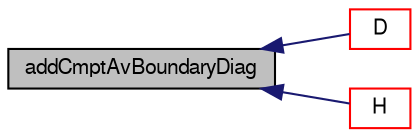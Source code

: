digraph "addCmptAvBoundaryDiag"
{
  bgcolor="transparent";
  edge [fontname="FreeSans",fontsize="10",labelfontname="FreeSans",labelfontsize="10"];
  node [fontname="FreeSans",fontsize="10",shape=record];
  rankdir="LR";
  Node930 [label="addCmptAvBoundaryDiag",height=0.2,width=0.4,color="black", fillcolor="grey75", style="filled", fontcolor="black"];
  Node930 -> Node931 [dir="back",color="midnightblue",fontsize="10",style="solid",fontname="FreeSans"];
  Node931 [label="D",height=0.2,width=0.4,color="red",URL="$a22358.html#ad2d69aee8d31c2363af13279e853b709",tooltip="Return the matrix scalar diagonal. "];
  Node930 -> Node955 [dir="back",color="midnightblue",fontsize="10",style="solid",fontname="FreeSans"];
  Node955 [label="H",height=0.2,width=0.4,color="red",URL="$a22358.html#ab48cc6540eedab5e23286b6fa19d53f5",tooltip="Return the H operation source. "];
}
